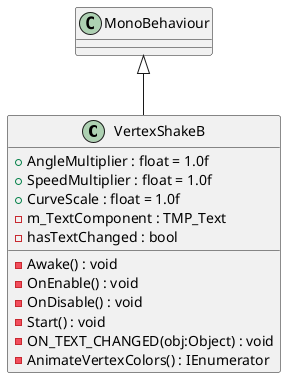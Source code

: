 @startuml
class VertexShakeB {
    + AngleMultiplier : float = 1.0f
    + SpeedMultiplier : float = 1.0f
    + CurveScale : float = 1.0f
    - m_TextComponent : TMP_Text
    - hasTextChanged : bool
    - Awake() : void
    - OnEnable() : void
    - OnDisable() : void
    - Start() : void
    - ON_TEXT_CHANGED(obj:Object) : void
    - AnimateVertexColors() : IEnumerator
}
MonoBehaviour <|-- VertexShakeB
@enduml
